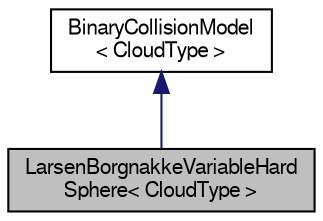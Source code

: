 digraph "LarsenBorgnakkeVariableHardSphere&lt; CloudType &gt;"
{
  bgcolor="transparent";
  edge [fontname="FreeSans",fontsize="10",labelfontname="FreeSans",labelfontsize="10"];
  node [fontname="FreeSans",fontsize="10",shape=record];
  Node2 [label="LarsenBorgnakkeVariableHard\lSphere\< CloudType \>",height=0.2,width=0.4,color="black", fillcolor="grey75", style="filled", fontcolor="black"];
  Node3 -> Node2 [dir="back",color="midnightblue",fontsize="10",style="solid",fontname="FreeSans"];
  Node3 [label="BinaryCollisionModel\l\< CloudType \>",height=0.2,width=0.4,color="black",URL="$a23674.html",tooltip="Templated DSMC particle collision class. "];
}
